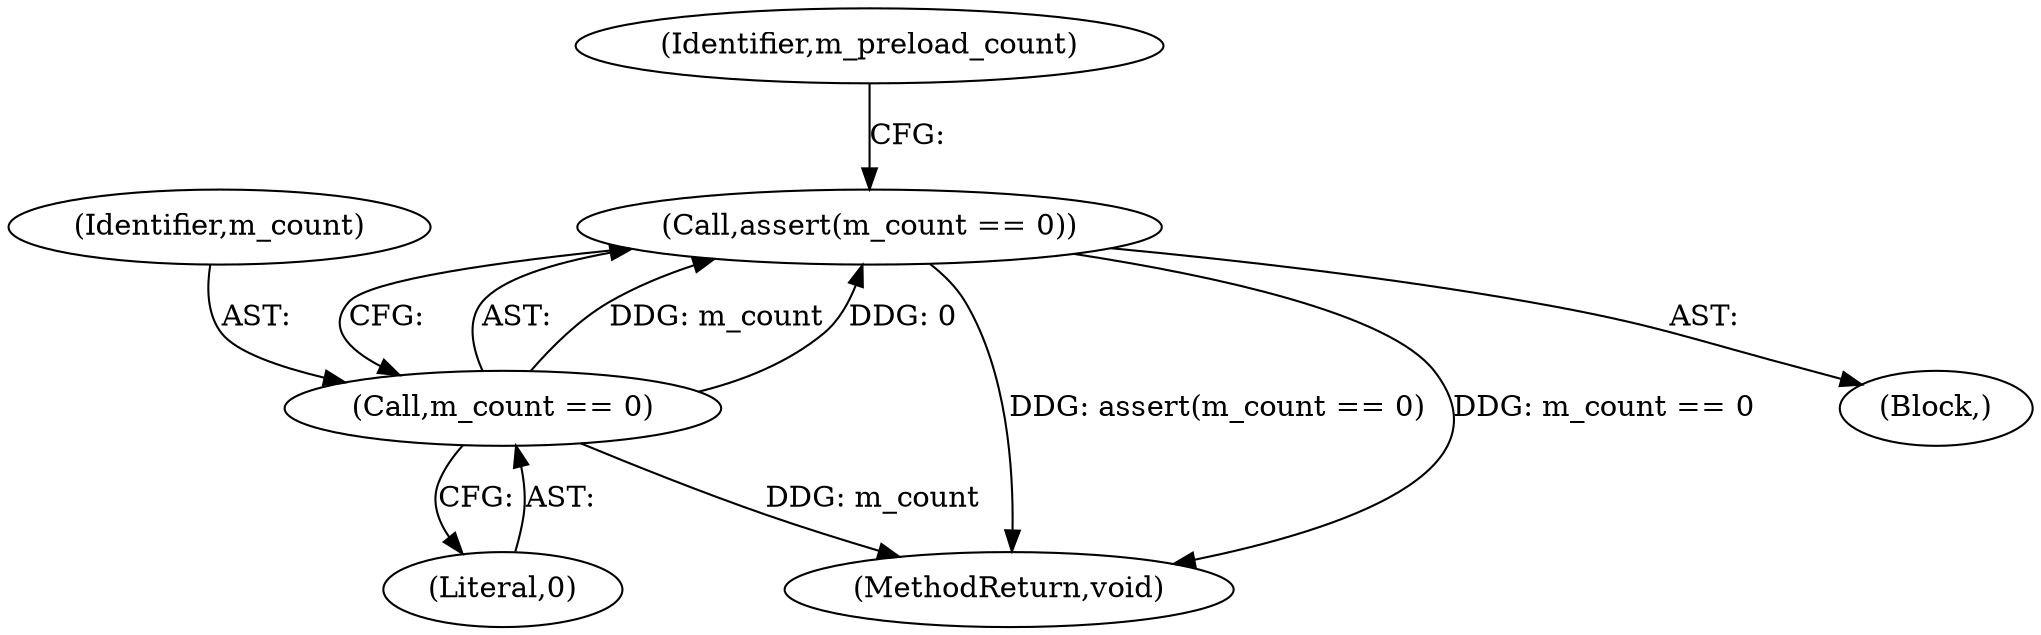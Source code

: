 digraph "1_Android_04839626ed859623901ebd3a5fd483982186b59d_152@API" {
"1000110" [label="(Call,assert(m_count == 0))"];
"1000111" [label="(Call,m_count == 0)"];
"1000111" [label="(Call,m_count == 0)"];
"1000113" [label="(Literal,0)"];
"1000106" [label="(Block,)"];
"1000110" [label="(Call,assert(m_count == 0))"];
"1000112" [label="(Identifier,m_count)"];
"1000116" [label="(Identifier,m_preload_count)"];
"1000207" [label="(MethodReturn,void)"];
"1000110" -> "1000106"  [label="AST: "];
"1000110" -> "1000111"  [label="CFG: "];
"1000111" -> "1000110"  [label="AST: "];
"1000116" -> "1000110"  [label="CFG: "];
"1000110" -> "1000207"  [label="DDG: assert(m_count == 0)"];
"1000110" -> "1000207"  [label="DDG: m_count == 0"];
"1000111" -> "1000110"  [label="DDG: m_count"];
"1000111" -> "1000110"  [label="DDG: 0"];
"1000111" -> "1000113"  [label="CFG: "];
"1000112" -> "1000111"  [label="AST: "];
"1000113" -> "1000111"  [label="AST: "];
"1000111" -> "1000207"  [label="DDG: m_count"];
}
